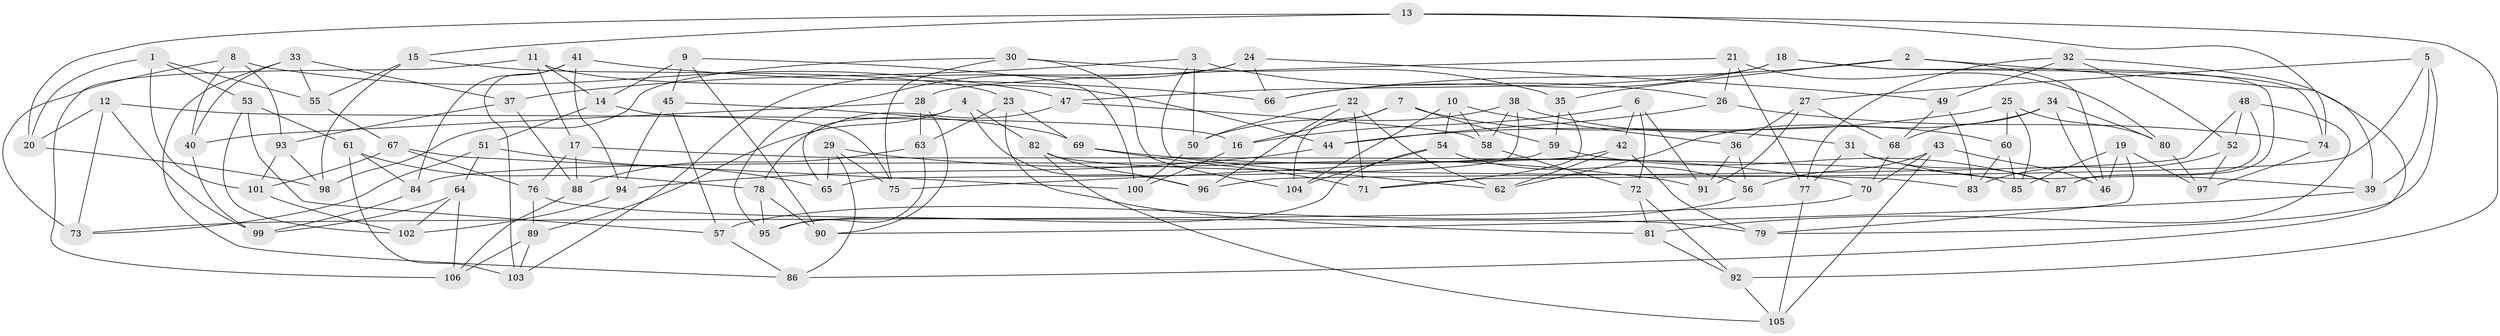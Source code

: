 // coarse degree distribution, {6: 0.5384615384615384, 4: 0.3384615384615385, 5: 0.09230769230769231, 3: 0.03076923076923077}
// Generated by graph-tools (version 1.1) at 2025/42/03/06/25 10:42:17]
// undirected, 106 vertices, 212 edges
graph export_dot {
graph [start="1"]
  node [color=gray90,style=filled];
  1;
  2;
  3;
  4;
  5;
  6;
  7;
  8;
  9;
  10;
  11;
  12;
  13;
  14;
  15;
  16;
  17;
  18;
  19;
  20;
  21;
  22;
  23;
  24;
  25;
  26;
  27;
  28;
  29;
  30;
  31;
  32;
  33;
  34;
  35;
  36;
  37;
  38;
  39;
  40;
  41;
  42;
  43;
  44;
  45;
  46;
  47;
  48;
  49;
  50;
  51;
  52;
  53;
  54;
  55;
  56;
  57;
  58;
  59;
  60;
  61;
  62;
  63;
  64;
  65;
  66;
  67;
  68;
  69;
  70;
  71;
  72;
  73;
  74;
  75;
  76;
  77;
  78;
  79;
  80;
  81;
  82;
  83;
  84;
  85;
  86;
  87;
  88;
  89;
  90;
  91;
  92;
  93;
  94;
  95;
  96;
  97;
  98;
  99;
  100;
  101;
  102;
  103;
  104;
  105;
  106;
  1 -- 55;
  1 -- 20;
  1 -- 101;
  1 -- 53;
  2 -- 86;
  2 -- 35;
  2 -- 66;
  2 -- 46;
  3 -- 37;
  3 -- 50;
  3 -- 26;
  3 -- 62;
  4 -- 82;
  4 -- 65;
  4 -- 96;
  4 -- 89;
  5 -- 27;
  5 -- 39;
  5 -- 71;
  5 -- 79;
  6 -- 16;
  6 -- 42;
  6 -- 91;
  6 -- 72;
  7 -- 16;
  7 -- 59;
  7 -- 104;
  7 -- 31;
  8 -- 47;
  8 -- 40;
  8 -- 93;
  8 -- 73;
  9 -- 100;
  9 -- 90;
  9 -- 45;
  9 -- 14;
  10 -- 104;
  10 -- 54;
  10 -- 36;
  10 -- 58;
  11 -- 14;
  11 -- 44;
  11 -- 17;
  11 -- 106;
  12 -- 99;
  12 -- 20;
  12 -- 16;
  12 -- 73;
  13 -- 15;
  13 -- 92;
  13 -- 74;
  13 -- 20;
  14 -- 51;
  14 -- 75;
  15 -- 98;
  15 -- 55;
  15 -- 23;
  16 -- 100;
  17 -- 88;
  17 -- 85;
  17 -- 76;
  18 -- 74;
  18 -- 87;
  18 -- 47;
  18 -- 66;
  19 -- 97;
  19 -- 46;
  19 -- 85;
  19 -- 79;
  20 -- 98;
  21 -- 28;
  21 -- 26;
  21 -- 80;
  21 -- 77;
  22 -- 71;
  22 -- 96;
  22 -- 62;
  22 -- 50;
  23 -- 81;
  23 -- 69;
  23 -- 63;
  24 -- 103;
  24 -- 66;
  24 -- 49;
  24 -- 95;
  25 -- 44;
  25 -- 85;
  25 -- 80;
  25 -- 60;
  26 -- 44;
  26 -- 74;
  27 -- 36;
  27 -- 68;
  27 -- 91;
  28 -- 40;
  28 -- 90;
  28 -- 63;
  29 -- 91;
  29 -- 86;
  29 -- 75;
  29 -- 65;
  30 -- 35;
  30 -- 98;
  30 -- 75;
  30 -- 104;
  31 -- 77;
  31 -- 87;
  31 -- 39;
  32 -- 49;
  32 -- 39;
  32 -- 52;
  32 -- 77;
  33 -- 40;
  33 -- 37;
  33 -- 55;
  33 -- 86;
  34 -- 80;
  34 -- 62;
  34 -- 46;
  34 -- 68;
  35 -- 59;
  35 -- 71;
  36 -- 56;
  36 -- 91;
  37 -- 88;
  37 -- 93;
  38 -- 58;
  38 -- 60;
  38 -- 65;
  38 -- 50;
  39 -- 90;
  40 -- 99;
  41 -- 94;
  41 -- 66;
  41 -- 84;
  41 -- 103;
  42 -- 62;
  42 -- 79;
  42 -- 84;
  43 -- 56;
  43 -- 46;
  43 -- 70;
  43 -- 105;
  44 -- 94;
  45 -- 94;
  45 -- 57;
  45 -- 69;
  47 -- 58;
  47 -- 78;
  48 -- 87;
  48 -- 81;
  48 -- 96;
  48 -- 52;
  49 -- 83;
  49 -- 68;
  50 -- 100;
  51 -- 73;
  51 -- 65;
  51 -- 64;
  52 -- 97;
  52 -- 83;
  53 -- 61;
  53 -- 102;
  53 -- 57;
  54 -- 104;
  54 -- 56;
  54 -- 95;
  55 -- 67;
  56 -- 57;
  57 -- 86;
  58 -- 72;
  59 -- 75;
  59 -- 87;
  60 -- 85;
  60 -- 83;
  61 -- 103;
  61 -- 84;
  61 -- 78;
  63 -- 88;
  63 -- 95;
  64 -- 102;
  64 -- 106;
  64 -- 99;
  67 -- 101;
  67 -- 100;
  67 -- 76;
  68 -- 70;
  69 -- 70;
  69 -- 71;
  70 -- 73;
  72 -- 81;
  72 -- 92;
  74 -- 97;
  76 -- 89;
  76 -- 79;
  77 -- 105;
  78 -- 90;
  78 -- 95;
  80 -- 97;
  81 -- 92;
  82 -- 96;
  82 -- 83;
  82 -- 105;
  84 -- 99;
  88 -- 106;
  89 -- 106;
  89 -- 103;
  92 -- 105;
  93 -- 98;
  93 -- 101;
  94 -- 102;
  101 -- 102;
}
